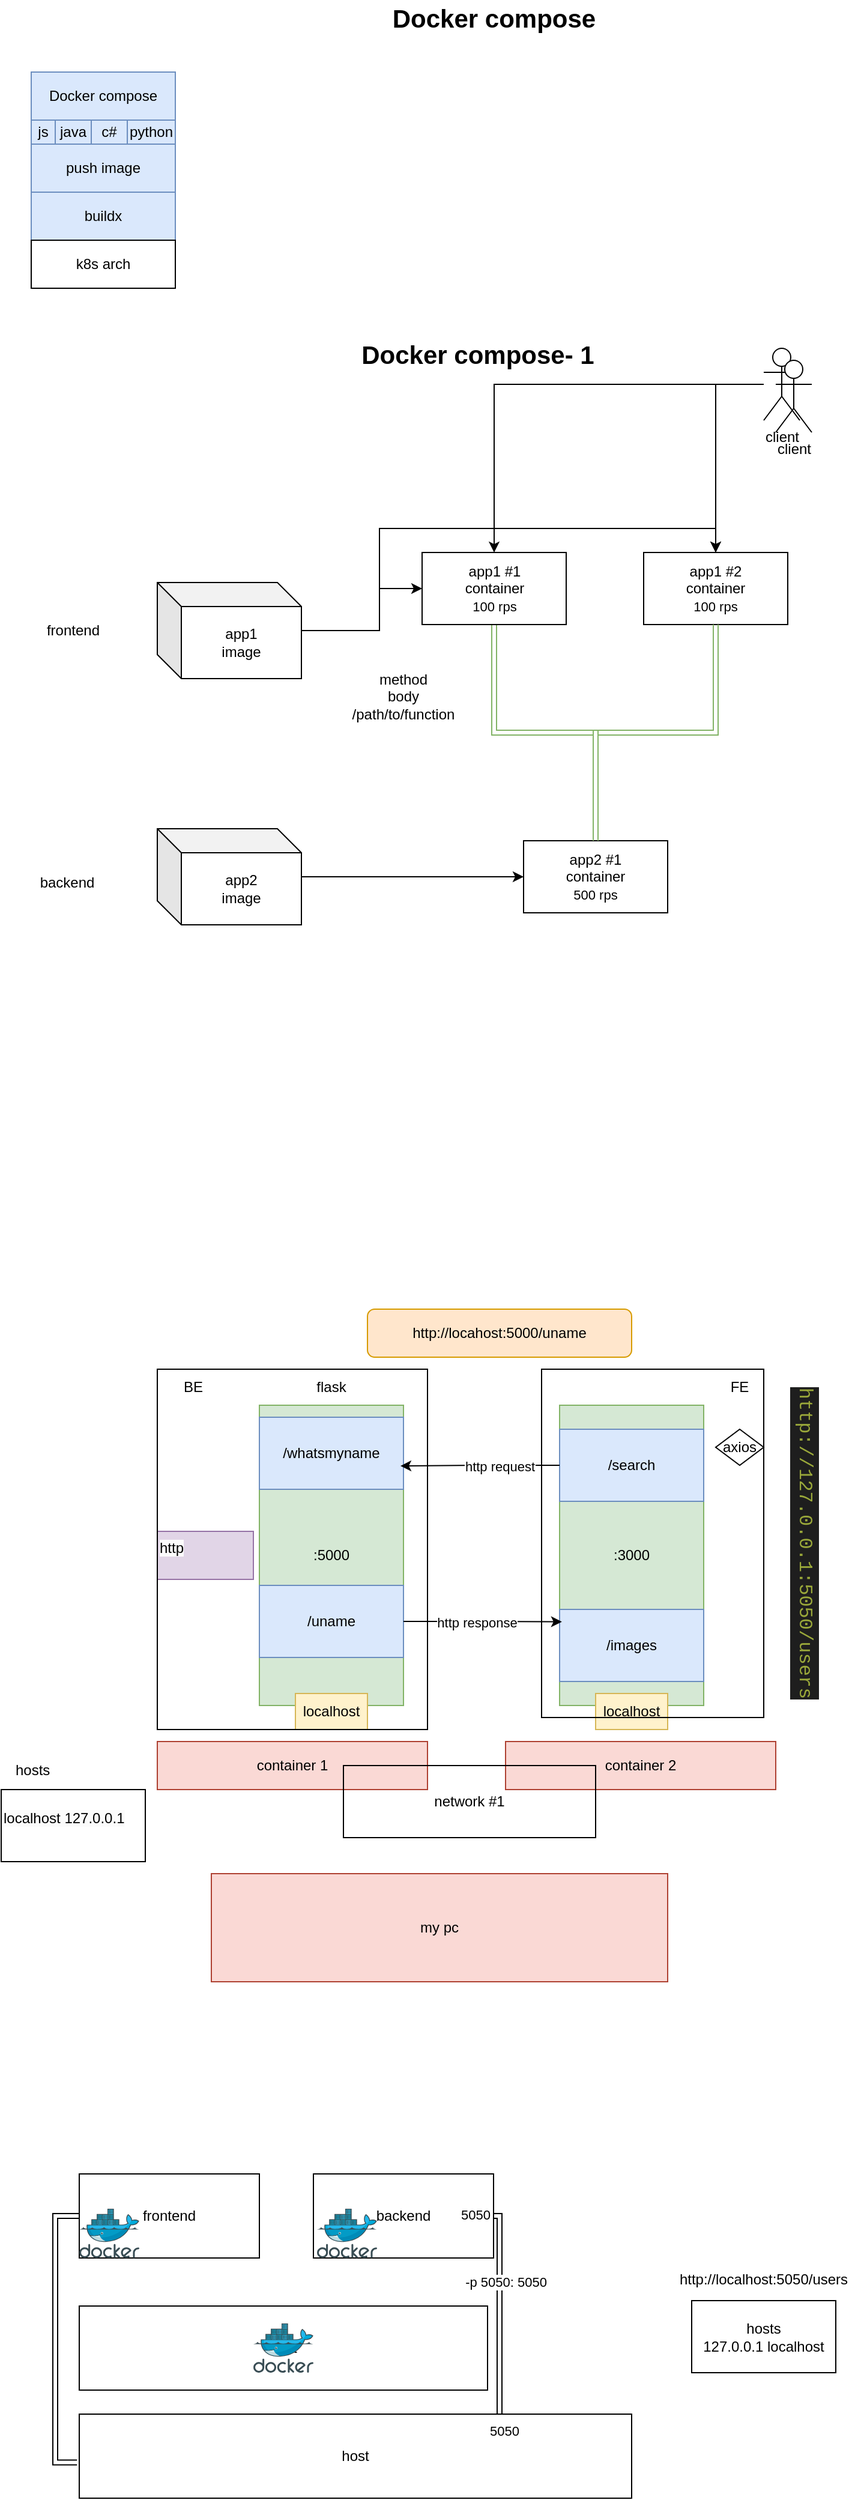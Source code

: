 <mxfile version="24.7.8">
  <diagram name="Page-1" id="t5Ib1yqcJ3AsL-pdnJto">
    <mxGraphModel dx="906" dy="637" grid="1" gridSize="10" guides="1" tooltips="1" connect="1" arrows="1" fold="1" page="1" pageScale="1" pageWidth="850" pageHeight="1100" math="0" shadow="0">
      <root>
        <mxCell id="0" />
        <mxCell id="1" parent="0" />
        <mxCell id="DvFYyOIq-YB9sqZ8pLtF-1" value="&lt;font style=&quot;font-size: 21px;&quot;&gt;&lt;b&gt;Docker compose&lt;/b&gt;&lt;/font&gt;" style="text;html=1;align=center;verticalAlign=middle;whiteSpace=wrap;rounded=0;" vertex="1" parent="1">
          <mxGeometry x="328" y="20" width="195" height="30" as="geometry" />
        </mxCell>
        <mxCell id="DvFYyOIq-YB9sqZ8pLtF-4" value="Docker compose" style="rounded=0;whiteSpace=wrap;html=1;fillColor=#dae8fc;strokeColor=#6c8ebf;" vertex="1" parent="1">
          <mxGeometry x="40" y="80" width="120" height="40" as="geometry" />
        </mxCell>
        <mxCell id="DvFYyOIq-YB9sqZ8pLtF-5" value="push image" style="rounded=0;whiteSpace=wrap;html=1;fillColor=#dae8fc;strokeColor=#6c8ebf;" vertex="1" parent="1">
          <mxGeometry x="40" y="140" width="120" height="40" as="geometry" />
        </mxCell>
        <mxCell id="DvFYyOIq-YB9sqZ8pLtF-6" value="buildx" style="rounded=0;whiteSpace=wrap;html=1;fillColor=#dae8fc;strokeColor=#6c8ebf;" vertex="1" parent="1">
          <mxGeometry x="40" y="180" width="120" height="40" as="geometry" />
        </mxCell>
        <mxCell id="DvFYyOIq-YB9sqZ8pLtF-7" value="js" style="rounded=0;whiteSpace=wrap;html=1;fillColor=#dae8fc;strokeColor=#6c8ebf;" vertex="1" parent="1">
          <mxGeometry x="40" y="120" width="20" height="20" as="geometry" />
        </mxCell>
        <mxCell id="DvFYyOIq-YB9sqZ8pLtF-8" value="java" style="rounded=0;whiteSpace=wrap;html=1;fillColor=#dae8fc;strokeColor=#6c8ebf;" vertex="1" parent="1">
          <mxGeometry x="60" y="120" width="30" height="20" as="geometry" />
        </mxCell>
        <mxCell id="DvFYyOIq-YB9sqZ8pLtF-9" value="c#" style="rounded=0;whiteSpace=wrap;html=1;fillColor=#dae8fc;strokeColor=#6c8ebf;" vertex="1" parent="1">
          <mxGeometry x="90" y="120" width="30" height="20" as="geometry" />
        </mxCell>
        <mxCell id="DvFYyOIq-YB9sqZ8pLtF-10" value="python" style="rounded=0;whiteSpace=wrap;html=1;fillColor=#dae8fc;strokeColor=#6c8ebf;" vertex="1" parent="1">
          <mxGeometry x="120" y="120" width="40" height="20" as="geometry" />
        </mxCell>
        <mxCell id="DvFYyOIq-YB9sqZ8pLtF-11" value="k8s arch" style="rounded=0;whiteSpace=wrap;html=1;" vertex="1" parent="1">
          <mxGeometry x="40" y="220" width="120" height="40" as="geometry" />
        </mxCell>
        <mxCell id="DvFYyOIq-YB9sqZ8pLtF-28" style="edgeStyle=orthogonalEdgeStyle;rounded=0;orthogonalLoop=1;jettySize=auto;html=1;" edge="1" parent="1" source="DvFYyOIq-YB9sqZ8pLtF-12" target="DvFYyOIq-YB9sqZ8pLtF-15">
          <mxGeometry relative="1" as="geometry">
            <Array as="points">
              <mxPoint x="330" y="545" />
              <mxPoint x="330" y="510" />
            </Array>
          </mxGeometry>
        </mxCell>
        <mxCell id="DvFYyOIq-YB9sqZ8pLtF-29" style="edgeStyle=orthogonalEdgeStyle;rounded=0;orthogonalLoop=1;jettySize=auto;html=1;" edge="1" parent="1" source="DvFYyOIq-YB9sqZ8pLtF-12" target="DvFYyOIq-YB9sqZ8pLtF-22">
          <mxGeometry relative="1" as="geometry">
            <Array as="points">
              <mxPoint x="330" y="545" />
              <mxPoint x="330" y="460" />
              <mxPoint x="610" y="460" />
            </Array>
          </mxGeometry>
        </mxCell>
        <mxCell id="DvFYyOIq-YB9sqZ8pLtF-12" value="app1&lt;br&gt;image" style="shape=cube;whiteSpace=wrap;html=1;boundedLbl=1;backgroundOutline=1;darkOpacity=0.05;darkOpacity2=0.1;" vertex="1" parent="1">
          <mxGeometry x="145" y="505" width="120" height="80" as="geometry" />
        </mxCell>
        <mxCell id="DvFYyOIq-YB9sqZ8pLtF-13" value="&lt;font style=&quot;font-size: 21px;&quot;&gt;&lt;b&gt;Docker compose- 1&lt;/b&gt;&lt;/font&gt;" style="text;html=1;align=center;verticalAlign=middle;whiteSpace=wrap;rounded=0;" vertex="1" parent="1">
          <mxGeometry x="302.5" y="300" width="217.5" height="30" as="geometry" />
        </mxCell>
        <mxCell id="DvFYyOIq-YB9sqZ8pLtF-32" style="edgeStyle=orthogonalEdgeStyle;rounded=0;orthogonalLoop=1;jettySize=auto;html=1;shape=link;fillColor=#d5e8d4;strokeColor=#82b366;fontStyle=1" edge="1" parent="1" source="DvFYyOIq-YB9sqZ8pLtF-15" target="DvFYyOIq-YB9sqZ8pLtF-26">
          <mxGeometry relative="1" as="geometry" />
        </mxCell>
        <mxCell id="DvFYyOIq-YB9sqZ8pLtF-15" value="app1 #1&lt;br&gt;container&lt;br&gt;&lt;span style=&quot;font-size: 11px; text-wrap: nowrap; background-color: rgb(255, 255, 255);&quot;&gt;100 rps&lt;/span&gt;" style="rounded=0;whiteSpace=wrap;html=1;" vertex="1" parent="1">
          <mxGeometry x="365.5" y="480" width="120" height="60" as="geometry" />
        </mxCell>
        <mxCell id="DvFYyOIq-YB9sqZ8pLtF-17" style="edgeStyle=orthogonalEdgeStyle;rounded=0;orthogonalLoop=1;jettySize=auto;html=1;" edge="1" parent="1" source="DvFYyOIq-YB9sqZ8pLtF-16" target="DvFYyOIq-YB9sqZ8pLtF-15">
          <mxGeometry relative="1" as="geometry" />
        </mxCell>
        <mxCell id="DvFYyOIq-YB9sqZ8pLtF-31" style="edgeStyle=orthogonalEdgeStyle;rounded=0;orthogonalLoop=1;jettySize=auto;html=1;" edge="1" parent="1" source="DvFYyOIq-YB9sqZ8pLtF-16" target="DvFYyOIq-YB9sqZ8pLtF-22">
          <mxGeometry relative="1" as="geometry">
            <Array as="points">
              <mxPoint x="610" y="340" />
            </Array>
          </mxGeometry>
        </mxCell>
        <mxCell id="DvFYyOIq-YB9sqZ8pLtF-16" value="client" style="shape=umlActor;verticalLabelPosition=bottom;verticalAlign=top;html=1;outlineConnect=0;" vertex="1" parent="1">
          <mxGeometry x="650" y="310" width="30" height="60" as="geometry" />
        </mxCell>
        <mxCell id="DvFYyOIq-YB9sqZ8pLtF-19" value="client" style="shape=umlActor;verticalLabelPosition=bottom;verticalAlign=top;html=1;outlineConnect=0;" vertex="1" parent="1">
          <mxGeometry x="660" y="320" width="30" height="60" as="geometry" />
        </mxCell>
        <mxCell id="DvFYyOIq-YB9sqZ8pLtF-22" value="app1 #2&lt;br&gt;container&lt;br&gt;&lt;span style=&quot;font-size: 11px; text-wrap: nowrap; background-color: rgb(255, 255, 255);&quot;&gt;100 rps&lt;/span&gt;" style="rounded=0;whiteSpace=wrap;html=1;" vertex="1" parent="1">
          <mxGeometry x="550" y="480" width="120" height="60" as="geometry" />
        </mxCell>
        <mxCell id="DvFYyOIq-YB9sqZ8pLtF-23" value="frontend" style="text;html=1;align=center;verticalAlign=middle;whiteSpace=wrap;rounded=0;" vertex="1" parent="1">
          <mxGeometry x="45" y="530" width="60" height="30" as="geometry" />
        </mxCell>
        <mxCell id="DvFYyOIq-YB9sqZ8pLtF-27" style="edgeStyle=orthogonalEdgeStyle;rounded=0;orthogonalLoop=1;jettySize=auto;html=1;" edge="1" parent="1" source="DvFYyOIq-YB9sqZ8pLtF-24" target="DvFYyOIq-YB9sqZ8pLtF-26">
          <mxGeometry relative="1" as="geometry" />
        </mxCell>
        <mxCell id="DvFYyOIq-YB9sqZ8pLtF-24" value="app2&lt;br&gt;image" style="shape=cube;whiteSpace=wrap;html=1;boundedLbl=1;backgroundOutline=1;darkOpacity=0.05;darkOpacity2=0.1;" vertex="1" parent="1">
          <mxGeometry x="145" y="710" width="120" height="80" as="geometry" />
        </mxCell>
        <mxCell id="DvFYyOIq-YB9sqZ8pLtF-25" value="backend" style="text;html=1;align=center;verticalAlign=middle;whiteSpace=wrap;rounded=0;" vertex="1" parent="1">
          <mxGeometry x="40" y="740" width="60" height="30" as="geometry" />
        </mxCell>
        <mxCell id="DvFYyOIq-YB9sqZ8pLtF-26" value="app2 #1&lt;br&gt;container&lt;br&gt;&lt;span style=&quot;font-size: 11px; text-wrap: nowrap; background-color: rgb(255, 255, 255);&quot;&gt;500 rps&lt;/span&gt;" style="rounded=0;whiteSpace=wrap;html=1;" vertex="1" parent="1">
          <mxGeometry x="450" y="720" width="120" height="60" as="geometry" />
        </mxCell>
        <mxCell id="DvFYyOIq-YB9sqZ8pLtF-33" style="edgeStyle=orthogonalEdgeStyle;rounded=0;orthogonalLoop=1;jettySize=auto;html=1;shape=link;fillColor=#d5e8d4;strokeColor=#82b366;fontStyle=1;exitX=0.5;exitY=1;exitDx=0;exitDy=0;entryX=0.5;entryY=0;entryDx=0;entryDy=0;" edge="1" parent="1" source="DvFYyOIq-YB9sqZ8pLtF-22" target="DvFYyOIq-YB9sqZ8pLtF-26">
          <mxGeometry relative="1" as="geometry">
            <mxPoint x="436" y="550" as="sourcePoint" />
            <mxPoint x="520" y="730" as="targetPoint" />
          </mxGeometry>
        </mxCell>
        <mxCell id="DvFYyOIq-YB9sqZ8pLtF-34" value="method&lt;br&gt;body&lt;br&gt;/path/to/function" style="text;html=1;align=center;verticalAlign=middle;whiteSpace=wrap;rounded=0;" vertex="1" parent="1">
          <mxGeometry x="300" y="585" width="100" height="30" as="geometry" />
        </mxCell>
        <mxCell id="DvFYyOIq-YB9sqZ8pLtF-35" value="my pc" style="rounded=0;whiteSpace=wrap;html=1;fillColor=#fad9d5;strokeColor=#ae4132;" vertex="1" parent="1">
          <mxGeometry x="190" y="1580" width="380" height="90" as="geometry" />
        </mxCell>
        <mxCell id="DvFYyOIq-YB9sqZ8pLtF-36" value=":5000" style="rounded=0;whiteSpace=wrap;html=1;fillColor=#d5e8d4;strokeColor=#82b366;" vertex="1" parent="1">
          <mxGeometry x="230" y="1190" width="120" height="250" as="geometry" />
        </mxCell>
        <mxCell id="DvFYyOIq-YB9sqZ8pLtF-37" value="/whatsmyname" style="rounded=0;whiteSpace=wrap;html=1;fillColor=#dae8fc;strokeColor=#6c8ebf;" vertex="1" parent="1">
          <mxGeometry x="230" y="1200" width="120" height="60" as="geometry" />
        </mxCell>
        <mxCell id="DvFYyOIq-YB9sqZ8pLtF-38" value="/uname" style="rounded=0;whiteSpace=wrap;html=1;fillColor=#dae8fc;strokeColor=#6c8ebf;" vertex="1" parent="1">
          <mxGeometry x="230" y="1340" width="120" height="60" as="geometry" />
        </mxCell>
        <mxCell id="DvFYyOIq-YB9sqZ8pLtF-39" value="flask" style="text;html=1;align=center;verticalAlign=middle;whiteSpace=wrap;rounded=0;" vertex="1" parent="1">
          <mxGeometry x="260" y="1160" width="60" height="30" as="geometry" />
        </mxCell>
        <mxCell id="DvFYyOIq-YB9sqZ8pLtF-40" value="localhost" style="text;html=1;align=center;verticalAlign=middle;whiteSpace=wrap;rounded=0;fillColor=#fff2cc;strokeColor=#d6b656;" vertex="1" parent="1">
          <mxGeometry x="260" y="1430" width="60" height="30" as="geometry" />
        </mxCell>
        <mxCell id="DvFYyOIq-YB9sqZ8pLtF-41" value="&lt;span style=&quot;color: rgb(0, 0, 0); font-family: Helvetica; font-size: 12px; font-style: normal; font-variant-ligatures: normal; font-variant-caps: normal; font-weight: 400; letter-spacing: normal; orphans: 2; text-align: center; text-indent: 0px; text-transform: none; widows: 2; word-spacing: 0px; -webkit-text-stroke-width: 0px; white-space: normal; background-color: rgb(251, 251, 251); text-decoration-thickness: initial; text-decoration-style: initial; text-decoration-color: initial; display: inline !important; float: none;&quot;&gt;http&lt;/span&gt;" style="text;whiteSpace=wrap;html=1;fillColor=#e1d5e7;strokeColor=#9673a6;" vertex="1" parent="1">
          <mxGeometry x="145" y="1295" width="80" height="40" as="geometry" />
        </mxCell>
        <mxCell id="DvFYyOIq-YB9sqZ8pLtF-42" value="&lt;div style=&quot;text-align: center;&quot;&gt;&lt;span style=&quot;background-color: initial;&quot;&gt;hosts&lt;/span&gt;&lt;/div&gt;" style="text;whiteSpace=wrap;html=1;" vertex="1" parent="1">
          <mxGeometry x="25" y="1480" width="120" height="40" as="geometry" />
        </mxCell>
        <mxCell id="DvFYyOIq-YB9sqZ8pLtF-43" value="" style="rounded=0;whiteSpace=wrap;html=1;" vertex="1" parent="1">
          <mxGeometry x="15" y="1510" width="120" height="60" as="geometry" />
        </mxCell>
        <mxCell id="DvFYyOIq-YB9sqZ8pLtF-44" value="&lt;span style=&quot;color: rgb(0, 0, 0); font-family: Helvetica; font-size: 12px; font-style: normal; font-variant-ligatures: normal; font-variant-caps: normal; font-weight: 400; letter-spacing: normal; orphans: 2; text-align: center; text-indent: 0px; text-transform: none; widows: 2; word-spacing: 0px; -webkit-text-stroke-width: 0px; white-space: normal; background-color: rgb(251, 251, 251); text-decoration-thickness: initial; text-decoration-style: initial; text-decoration-color: initial; display: inline !important; float: none;&quot;&gt;localhost 127.0.0.1&lt;/span&gt;" style="text;whiteSpace=wrap;html=1;" vertex="1" parent="1">
          <mxGeometry x="15" y="1520" width="120" height="40" as="geometry" />
        </mxCell>
        <mxCell id="DvFYyOIq-YB9sqZ8pLtF-45" value="http://locahost:5000/uname" style="rounded=1;whiteSpace=wrap;html=1;fillColor=#ffe6cc;strokeColor=#d79b00;" vertex="1" parent="1">
          <mxGeometry x="320" y="1110" width="220" height="40" as="geometry" />
        </mxCell>
        <mxCell id="DvFYyOIq-YB9sqZ8pLtF-46" value=":3000" style="rounded=0;whiteSpace=wrap;html=1;fillColor=#d5e8d4;strokeColor=#82b366;" vertex="1" parent="1">
          <mxGeometry x="480" y="1190" width="120" height="250" as="geometry" />
        </mxCell>
        <mxCell id="DvFYyOIq-YB9sqZ8pLtF-47" value="BE" style="text;html=1;align=center;verticalAlign=middle;whiteSpace=wrap;rounded=0;" vertex="1" parent="1">
          <mxGeometry x="145" y="1150" width="60" height="50" as="geometry" />
        </mxCell>
        <mxCell id="DvFYyOIq-YB9sqZ8pLtF-48" value="FE" style="text;html=1;align=center;verticalAlign=middle;whiteSpace=wrap;rounded=0;" vertex="1" parent="1">
          <mxGeometry x="600" y="1150" width="60" height="50" as="geometry" />
        </mxCell>
        <mxCell id="DvFYyOIq-YB9sqZ8pLtF-49" value="/search" style="rounded=0;whiteSpace=wrap;html=1;fillColor=#dae8fc;strokeColor=#6c8ebf;" vertex="1" parent="1">
          <mxGeometry x="480" y="1210" width="120" height="60" as="geometry" />
        </mxCell>
        <mxCell id="DvFYyOIq-YB9sqZ8pLtF-50" value="/images" style="rounded=0;whiteSpace=wrap;html=1;fillColor=#dae8fc;strokeColor=#6c8ebf;" vertex="1" parent="1">
          <mxGeometry x="480" y="1360" width="120" height="60" as="geometry" />
        </mxCell>
        <mxCell id="DvFYyOIq-YB9sqZ8pLtF-51" style="edgeStyle=orthogonalEdgeStyle;rounded=0;orthogonalLoop=1;jettySize=auto;html=1;entryX=0.979;entryY=0.676;entryDx=0;entryDy=0;entryPerimeter=0;" edge="1" parent="1" source="DvFYyOIq-YB9sqZ8pLtF-49" target="DvFYyOIq-YB9sqZ8pLtF-37">
          <mxGeometry relative="1" as="geometry" />
        </mxCell>
        <mxCell id="DvFYyOIq-YB9sqZ8pLtF-52" value="http request" style="edgeLabel;html=1;align=center;verticalAlign=middle;resizable=0;points=[];" vertex="1" connectable="0" parent="DvFYyOIq-YB9sqZ8pLtF-51">
          <mxGeometry x="-0.241" y="1" relative="1" as="geometry">
            <mxPoint as="offset" />
          </mxGeometry>
        </mxCell>
        <mxCell id="DvFYyOIq-YB9sqZ8pLtF-53" style="edgeStyle=orthogonalEdgeStyle;rounded=0;orthogonalLoop=1;jettySize=auto;html=1;entryX=0.016;entryY=0.171;entryDx=0;entryDy=0;entryPerimeter=0;" edge="1" parent="1" source="DvFYyOIq-YB9sqZ8pLtF-38" target="DvFYyOIq-YB9sqZ8pLtF-50">
          <mxGeometry relative="1" as="geometry" />
        </mxCell>
        <mxCell id="DvFYyOIq-YB9sqZ8pLtF-54" value="http response" style="edgeLabel;html=1;align=center;verticalAlign=middle;resizable=0;points=[];" vertex="1" connectable="0" parent="DvFYyOIq-YB9sqZ8pLtF-53">
          <mxGeometry x="0.402" y="1" relative="1" as="geometry">
            <mxPoint x="-31" y="1" as="offset" />
          </mxGeometry>
        </mxCell>
        <mxCell id="DvFYyOIq-YB9sqZ8pLtF-55" value="localhost" style="text;html=1;align=center;verticalAlign=middle;whiteSpace=wrap;rounded=0;fillColor=#fff2cc;strokeColor=#d6b656;" vertex="1" parent="1">
          <mxGeometry x="510" y="1430" width="60" height="30" as="geometry" />
        </mxCell>
        <mxCell id="DvFYyOIq-YB9sqZ8pLtF-56" value="" style="rounded=0;whiteSpace=wrap;html=1;fillColor=none;" vertex="1" parent="1">
          <mxGeometry x="145" y="1160" width="225" height="300" as="geometry" />
        </mxCell>
        <mxCell id="DvFYyOIq-YB9sqZ8pLtF-57" value="" style="rounded=0;whiteSpace=wrap;html=1;fillColor=none;" vertex="1" parent="1">
          <mxGeometry x="465" y="1160" width="185" height="290" as="geometry" />
        </mxCell>
        <mxCell id="DvFYyOIq-YB9sqZ8pLtF-58" value="container 1" style="rounded=0;whiteSpace=wrap;html=1;fillColor=#fad9d5;strokeColor=#ae4132;" vertex="1" parent="1">
          <mxGeometry x="145" y="1470" width="225" height="40" as="geometry" />
        </mxCell>
        <mxCell id="DvFYyOIq-YB9sqZ8pLtF-59" value="container 2" style="rounded=0;whiteSpace=wrap;html=1;fillColor=#fad9d5;strokeColor=#ae4132;" vertex="1" parent="1">
          <mxGeometry x="435" y="1470" width="225" height="40" as="geometry" />
        </mxCell>
        <mxCell id="DvFYyOIq-YB9sqZ8pLtF-60" value="axios" style="shape=hexagon;perimeter=hexagonPerimeter2;whiteSpace=wrap;html=1;fixedSize=1;" vertex="1" parent="1">
          <mxGeometry x="610" y="1210" width="40" height="30" as="geometry" />
        </mxCell>
        <mxCell id="DvFYyOIq-YB9sqZ8pLtF-61" value="&lt;div style=&quot;color: rgb(197, 200, 198); background-color: rgb(30, 30, 30); font-family: Menlo, Monaco, &amp;quot;Courier New&amp;quot;, monospace; font-size: 16px; line-height: 24px; white-space: pre;&quot;&gt;&lt;span style=&quot;color: #9aa83a;&quot;&gt;http://127.0.0.1:5050/users&lt;/span&gt;&lt;/div&gt;" style="text;html=1;align=center;verticalAlign=middle;whiteSpace=wrap;rounded=0;rotation=90;" vertex="1" parent="1">
          <mxGeometry x="560" y="1290" width="250" height="30" as="geometry" />
        </mxCell>
        <mxCell id="DvFYyOIq-YB9sqZ8pLtF-62" value="network #1" style="rounded=0;whiteSpace=wrap;html=1;fillColor=none;" vertex="1" parent="1">
          <mxGeometry x="300" y="1490" width="210" height="60" as="geometry" />
        </mxCell>
        <mxCell id="DvFYyOIq-YB9sqZ8pLtF-63" value="frontend" style="rounded=0;whiteSpace=wrap;html=1;" vertex="1" parent="1">
          <mxGeometry x="80" y="1830" width="150" height="70" as="geometry" />
        </mxCell>
        <mxCell id="DvFYyOIq-YB9sqZ8pLtF-64" value="" style="image;sketch=0;aspect=fixed;html=1;points=[];align=center;fontSize=12;image=img/lib/mscae/Docker.svg;" vertex="1" parent="1">
          <mxGeometry x="80" y="1859" width="50" height="41" as="geometry" />
        </mxCell>
        <mxCell id="DvFYyOIq-YB9sqZ8pLtF-70" style="edgeStyle=orthogonalEdgeStyle;rounded=0;orthogonalLoop=1;jettySize=auto;html=1;shape=link;" edge="1" parent="1" source="DvFYyOIq-YB9sqZ8pLtF-65" target="DvFYyOIq-YB9sqZ8pLtF-67">
          <mxGeometry relative="1" as="geometry">
            <Array as="points">
              <mxPoint x="430" y="1865" />
            </Array>
          </mxGeometry>
        </mxCell>
        <mxCell id="DvFYyOIq-YB9sqZ8pLtF-71" value="-p 5050:&amp;nbsp;5050" style="edgeLabel;html=1;align=center;verticalAlign=middle;resizable=0;points=[];" vertex="1" connectable="0" parent="DvFYyOIq-YB9sqZ8pLtF-70">
          <mxGeometry x="-0.417" y="1" relative="1" as="geometry">
            <mxPoint x="4" y="10" as="offset" />
          </mxGeometry>
        </mxCell>
        <mxCell id="DvFYyOIq-YB9sqZ8pLtF-65" value="backend" style="rounded=0;whiteSpace=wrap;html=1;" vertex="1" parent="1">
          <mxGeometry x="275" y="1830" width="150" height="70" as="geometry" />
        </mxCell>
        <mxCell id="DvFYyOIq-YB9sqZ8pLtF-66" value="" style="image;sketch=0;aspect=fixed;html=1;points=[];align=center;fontSize=12;image=img/lib/mscae/Docker.svg;" vertex="1" parent="1">
          <mxGeometry x="278" y="1859" width="50" height="41" as="geometry" />
        </mxCell>
        <mxCell id="DvFYyOIq-YB9sqZ8pLtF-67" value="host" style="rounded=0;whiteSpace=wrap;html=1;" vertex="1" parent="1">
          <mxGeometry x="80" y="2030" width="460" height="70" as="geometry" />
        </mxCell>
        <mxCell id="DvFYyOIq-YB9sqZ8pLtF-68" value="host" style="rounded=0;whiteSpace=wrap;html=1;" vertex="1" parent="1">
          <mxGeometry x="80" y="1940" width="340" height="70" as="geometry" />
        </mxCell>
        <mxCell id="DvFYyOIq-YB9sqZ8pLtF-69" value="" style="image;sketch=0;aspect=fixed;html=1;points=[];align=center;fontSize=12;image=img/lib/mscae/Docker.svg;" vertex="1" parent="1">
          <mxGeometry x="225" y="1954.5" width="50" height="41" as="geometry" />
        </mxCell>
        <mxCell id="DvFYyOIq-YB9sqZ8pLtF-72" value="&lt;meta charset=&quot;utf-8&quot;&gt;&lt;span style=&quot;color: rgb(0, 0, 0); font-family: Helvetica; font-size: 11px; font-style: normal; font-variant-ligatures: normal; font-variant-caps: normal; font-weight: 400; letter-spacing: normal; orphans: 2; text-align: center; text-indent: 0px; text-transform: none; widows: 2; word-spacing: 0px; -webkit-text-stroke-width: 0px; white-space: nowrap; background-color: rgb(255, 255, 255); text-decoration-thickness: initial; text-decoration-style: initial; text-decoration-color: initial; display: inline !important; float: none;&quot;&gt;5050&lt;/span&gt;" style="text;whiteSpace=wrap;html=1;" vertex="1" parent="1">
          <mxGeometry x="420" y="2030" width="60" height="40" as="geometry" />
        </mxCell>
        <mxCell id="DvFYyOIq-YB9sqZ8pLtF-73" value="&lt;span style=&quot;color: rgb(0, 0, 0); font-family: Helvetica; font-size: 11px; font-style: normal; font-variant-ligatures: normal; font-variant-caps: normal; font-weight: 400; letter-spacing: normal; orphans: 2; text-align: center; text-indent: 0px; text-transform: none; widows: 2; word-spacing: 0px; -webkit-text-stroke-width: 0px; white-space: nowrap; background-color: rgb(255, 255, 255); text-decoration-thickness: initial; text-decoration-style: initial; text-decoration-color: initial; display: inline !important; float: none;&quot;&gt;5050&lt;/span&gt;" style="text;whiteSpace=wrap;html=1;" vertex="1" parent="1">
          <mxGeometry x="395.5" y="1850" width="60" height="40" as="geometry" />
        </mxCell>
        <mxCell id="DvFYyOIq-YB9sqZ8pLtF-74" style="edgeStyle=orthogonalEdgeStyle;rounded=0;orthogonalLoop=1;jettySize=auto;html=1;entryX=-0.004;entryY=0.575;entryDx=0;entryDy=0;entryPerimeter=0;shape=link;" edge="1" parent="1" source="DvFYyOIq-YB9sqZ8pLtF-63" target="DvFYyOIq-YB9sqZ8pLtF-67">
          <mxGeometry relative="1" as="geometry">
            <Array as="points">
              <mxPoint x="60" y="1865" />
              <mxPoint x="60" y="2070" />
            </Array>
          </mxGeometry>
        </mxCell>
        <mxCell id="DvFYyOIq-YB9sqZ8pLtF-75" value="http://localhost:5050/users&lt;div&gt;&lt;br&gt;&lt;/div&gt;" style="text;html=1;align=center;verticalAlign=middle;whiteSpace=wrap;rounded=0;" vertex="1" parent="1">
          <mxGeometry x="570" y="1910" width="160" height="30" as="geometry" />
        </mxCell>
        <mxCell id="DvFYyOIq-YB9sqZ8pLtF-77" value="hosts&lt;br&gt;127.0.0.1 localhost" style="rounded=0;whiteSpace=wrap;html=1;" vertex="1" parent="1">
          <mxGeometry x="590" y="1935.5" width="120" height="60" as="geometry" />
        </mxCell>
      </root>
    </mxGraphModel>
  </diagram>
</mxfile>
